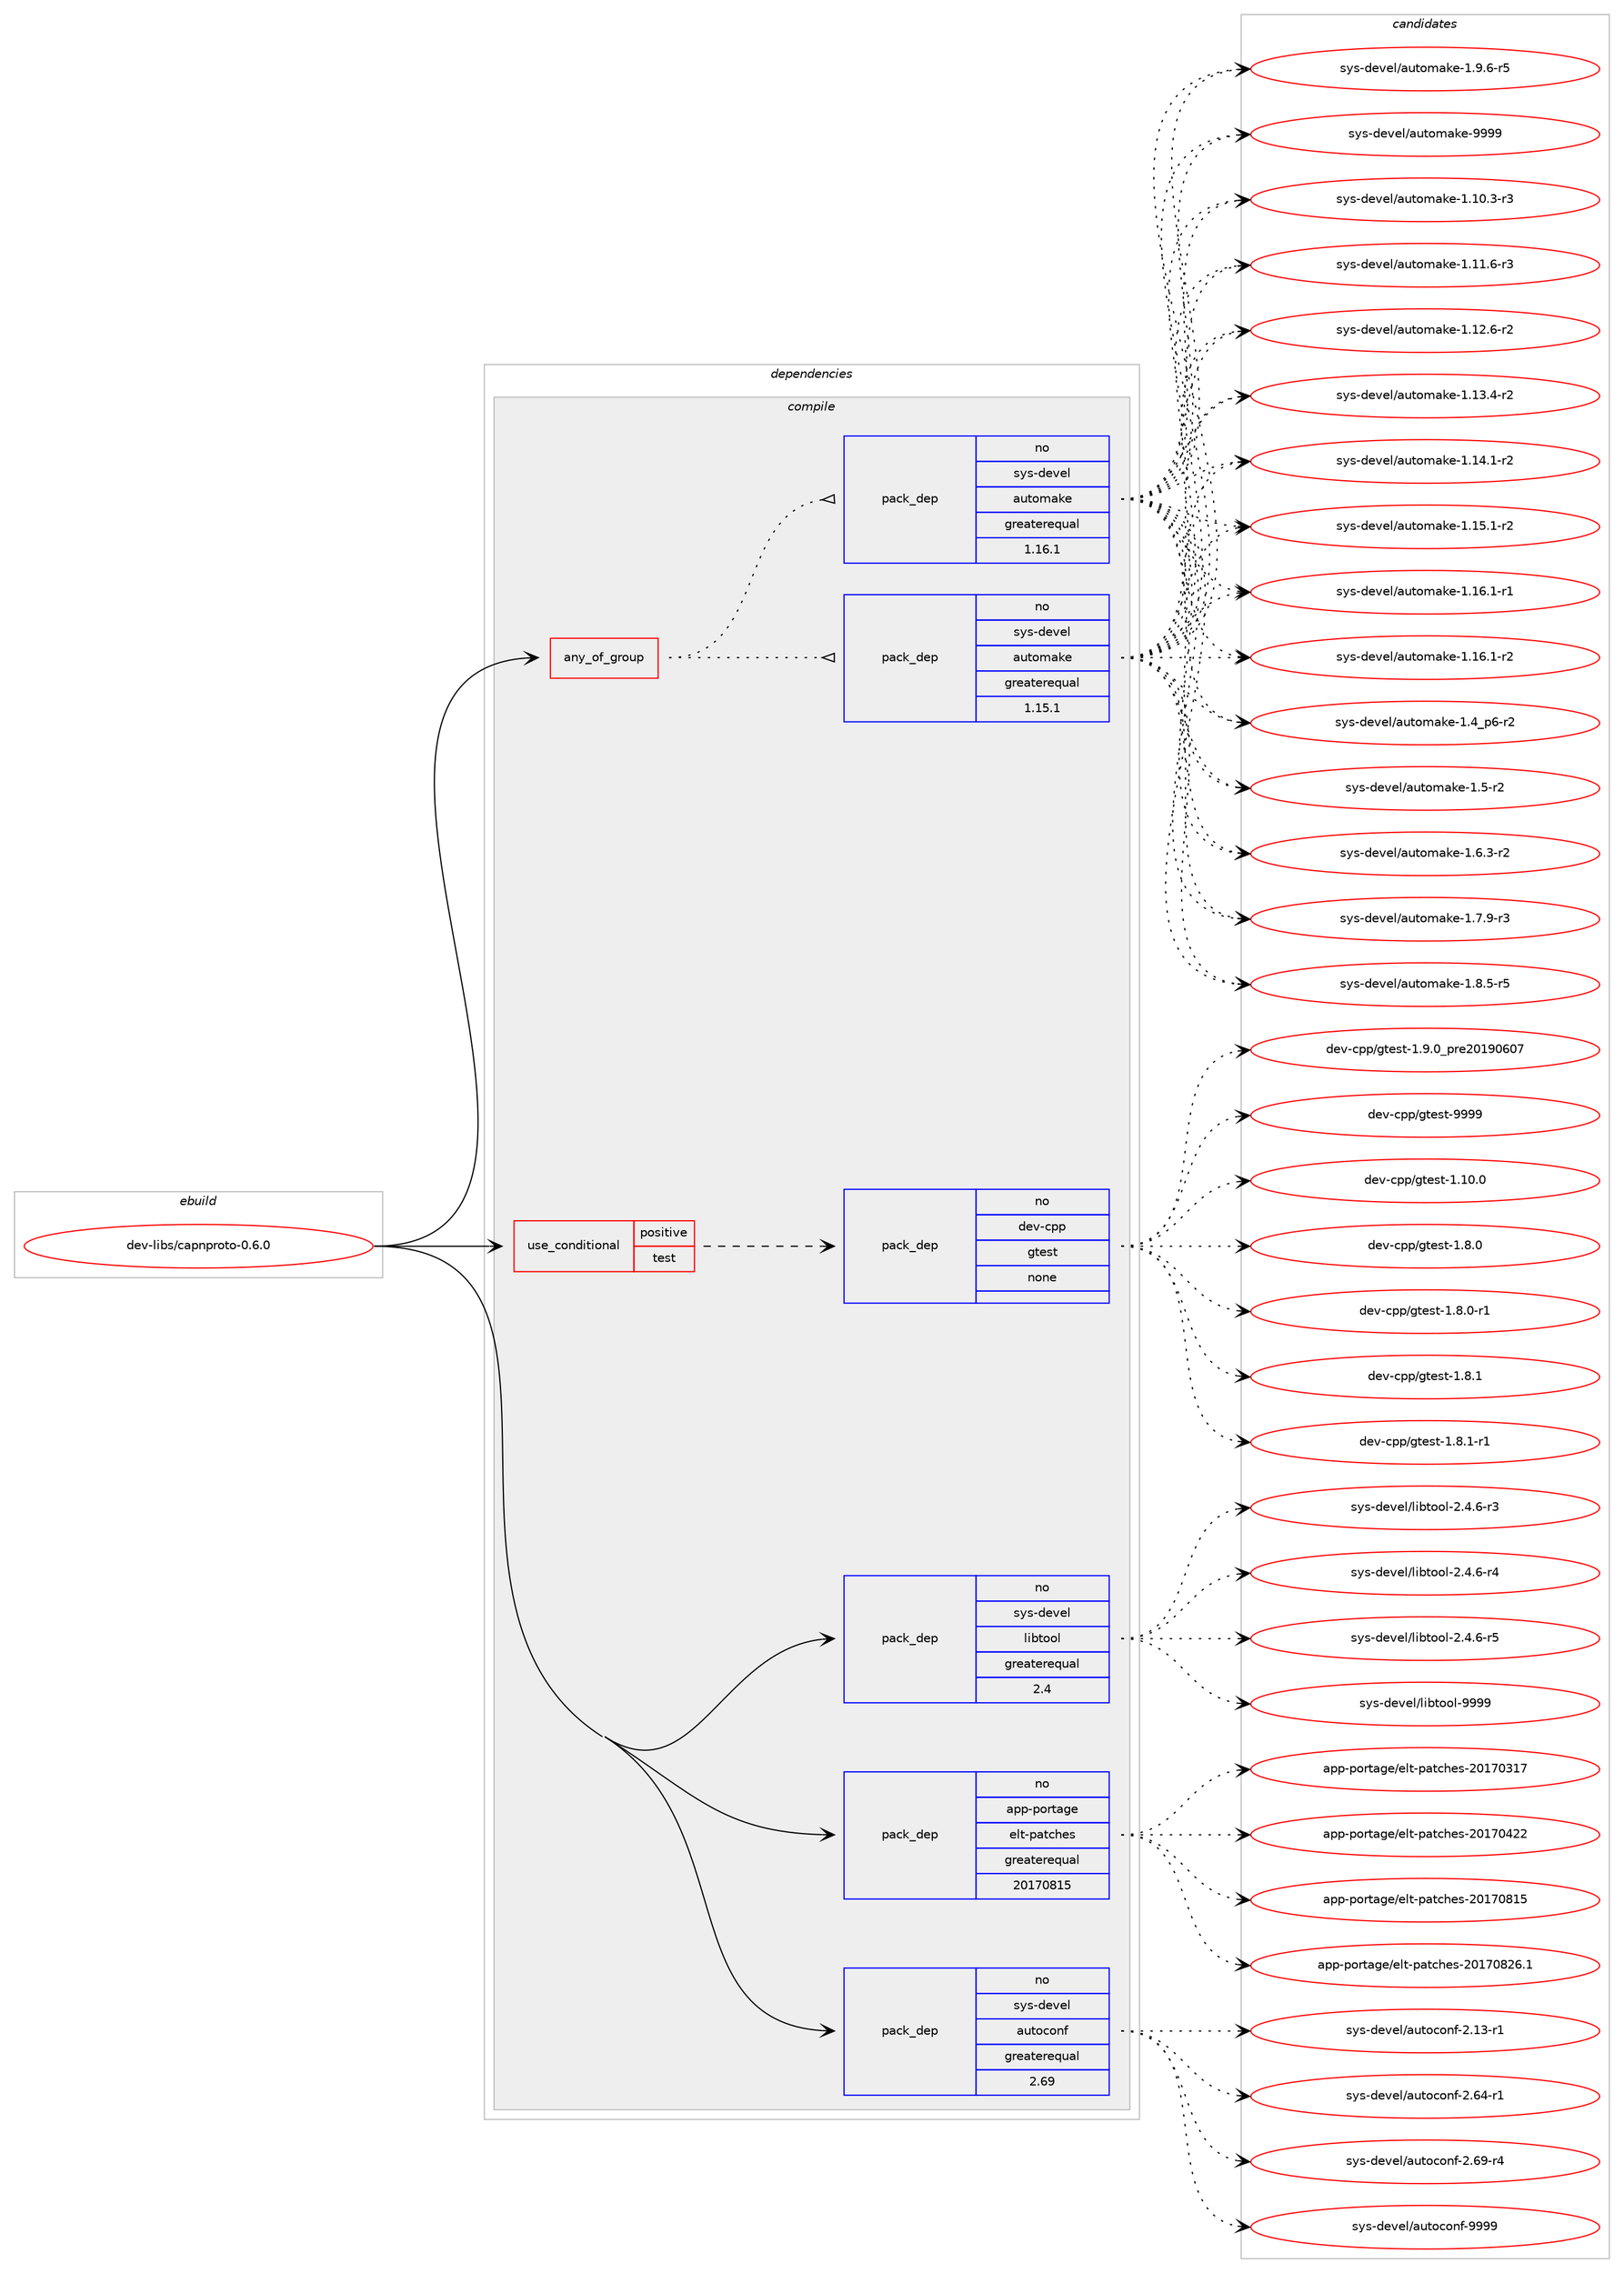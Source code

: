 digraph prolog {

# *************
# Graph options
# *************

newrank=true;
concentrate=true;
compound=true;
graph [rankdir=LR,fontname=Helvetica,fontsize=10,ranksep=1.5];#, ranksep=2.5, nodesep=0.2];
edge  [arrowhead=vee];
node  [fontname=Helvetica,fontsize=10];

# **********
# The ebuild
# **********

subgraph cluster_leftcol {
color=gray;
rank=same;
label=<<i>ebuild</i>>;
id [label="dev-libs/capnproto-0.6.0", color=red, width=4, href="../dev-libs/capnproto-0.6.0.svg"];
}

# ****************
# The dependencies
# ****************

subgraph cluster_midcol {
color=gray;
label=<<i>dependencies</i>>;
subgraph cluster_compile {
fillcolor="#eeeeee";
style=filled;
label=<<i>compile</i>>;
subgraph any11009 {
dependency562995 [label=<<TABLE BORDER="0" CELLBORDER="1" CELLSPACING="0" CELLPADDING="4"><TR><TD CELLPADDING="10">any_of_group</TD></TR></TABLE>>, shape=none, color=red];subgraph pack420443 {
dependency562996 [label=<<TABLE BORDER="0" CELLBORDER="1" CELLSPACING="0" CELLPADDING="4" WIDTH="220"><TR><TD ROWSPAN="6" CELLPADDING="30">pack_dep</TD></TR><TR><TD WIDTH="110">no</TD></TR><TR><TD>sys-devel</TD></TR><TR><TD>automake</TD></TR><TR><TD>greaterequal</TD></TR><TR><TD>1.16.1</TD></TR></TABLE>>, shape=none, color=blue];
}
dependency562995:e -> dependency562996:w [weight=20,style="dotted",arrowhead="oinv"];
subgraph pack420444 {
dependency562997 [label=<<TABLE BORDER="0" CELLBORDER="1" CELLSPACING="0" CELLPADDING="4" WIDTH="220"><TR><TD ROWSPAN="6" CELLPADDING="30">pack_dep</TD></TR><TR><TD WIDTH="110">no</TD></TR><TR><TD>sys-devel</TD></TR><TR><TD>automake</TD></TR><TR><TD>greaterequal</TD></TR><TR><TD>1.15.1</TD></TR></TABLE>>, shape=none, color=blue];
}
dependency562995:e -> dependency562997:w [weight=20,style="dotted",arrowhead="oinv"];
}
id:e -> dependency562995:w [weight=20,style="solid",arrowhead="vee"];
subgraph cond131186 {
dependency562998 [label=<<TABLE BORDER="0" CELLBORDER="1" CELLSPACING="0" CELLPADDING="4"><TR><TD ROWSPAN="3" CELLPADDING="10">use_conditional</TD></TR><TR><TD>positive</TD></TR><TR><TD>test</TD></TR></TABLE>>, shape=none, color=red];
subgraph pack420445 {
dependency562999 [label=<<TABLE BORDER="0" CELLBORDER="1" CELLSPACING="0" CELLPADDING="4" WIDTH="220"><TR><TD ROWSPAN="6" CELLPADDING="30">pack_dep</TD></TR><TR><TD WIDTH="110">no</TD></TR><TR><TD>dev-cpp</TD></TR><TR><TD>gtest</TD></TR><TR><TD>none</TD></TR><TR><TD></TD></TR></TABLE>>, shape=none, color=blue];
}
dependency562998:e -> dependency562999:w [weight=20,style="dashed",arrowhead="vee"];
}
id:e -> dependency562998:w [weight=20,style="solid",arrowhead="vee"];
subgraph pack420446 {
dependency563000 [label=<<TABLE BORDER="0" CELLBORDER="1" CELLSPACING="0" CELLPADDING="4" WIDTH="220"><TR><TD ROWSPAN="6" CELLPADDING="30">pack_dep</TD></TR><TR><TD WIDTH="110">no</TD></TR><TR><TD>app-portage</TD></TR><TR><TD>elt-patches</TD></TR><TR><TD>greaterequal</TD></TR><TR><TD>20170815</TD></TR></TABLE>>, shape=none, color=blue];
}
id:e -> dependency563000:w [weight=20,style="solid",arrowhead="vee"];
subgraph pack420447 {
dependency563001 [label=<<TABLE BORDER="0" CELLBORDER="1" CELLSPACING="0" CELLPADDING="4" WIDTH="220"><TR><TD ROWSPAN="6" CELLPADDING="30">pack_dep</TD></TR><TR><TD WIDTH="110">no</TD></TR><TR><TD>sys-devel</TD></TR><TR><TD>autoconf</TD></TR><TR><TD>greaterequal</TD></TR><TR><TD>2.69</TD></TR></TABLE>>, shape=none, color=blue];
}
id:e -> dependency563001:w [weight=20,style="solid",arrowhead="vee"];
subgraph pack420448 {
dependency563002 [label=<<TABLE BORDER="0" CELLBORDER="1" CELLSPACING="0" CELLPADDING="4" WIDTH="220"><TR><TD ROWSPAN="6" CELLPADDING="30">pack_dep</TD></TR><TR><TD WIDTH="110">no</TD></TR><TR><TD>sys-devel</TD></TR><TR><TD>libtool</TD></TR><TR><TD>greaterequal</TD></TR><TR><TD>2.4</TD></TR></TABLE>>, shape=none, color=blue];
}
id:e -> dependency563002:w [weight=20,style="solid",arrowhead="vee"];
}
subgraph cluster_compileandrun {
fillcolor="#eeeeee";
style=filled;
label=<<i>compile and run</i>>;
}
subgraph cluster_run {
fillcolor="#eeeeee";
style=filled;
label=<<i>run</i>>;
}
}

# **************
# The candidates
# **************

subgraph cluster_choices {
rank=same;
color=gray;
label=<<i>candidates</i>>;

subgraph choice420443 {
color=black;
nodesep=1;
choice11512111545100101118101108479711711611110997107101454946494846514511451 [label="sys-devel/automake-1.10.3-r3", color=red, width=4,href="../sys-devel/automake-1.10.3-r3.svg"];
choice11512111545100101118101108479711711611110997107101454946494946544511451 [label="sys-devel/automake-1.11.6-r3", color=red, width=4,href="../sys-devel/automake-1.11.6-r3.svg"];
choice11512111545100101118101108479711711611110997107101454946495046544511450 [label="sys-devel/automake-1.12.6-r2", color=red, width=4,href="../sys-devel/automake-1.12.6-r2.svg"];
choice11512111545100101118101108479711711611110997107101454946495146524511450 [label="sys-devel/automake-1.13.4-r2", color=red, width=4,href="../sys-devel/automake-1.13.4-r2.svg"];
choice11512111545100101118101108479711711611110997107101454946495246494511450 [label="sys-devel/automake-1.14.1-r2", color=red, width=4,href="../sys-devel/automake-1.14.1-r2.svg"];
choice11512111545100101118101108479711711611110997107101454946495346494511450 [label="sys-devel/automake-1.15.1-r2", color=red, width=4,href="../sys-devel/automake-1.15.1-r2.svg"];
choice11512111545100101118101108479711711611110997107101454946495446494511449 [label="sys-devel/automake-1.16.1-r1", color=red, width=4,href="../sys-devel/automake-1.16.1-r1.svg"];
choice11512111545100101118101108479711711611110997107101454946495446494511450 [label="sys-devel/automake-1.16.1-r2", color=red, width=4,href="../sys-devel/automake-1.16.1-r2.svg"];
choice115121115451001011181011084797117116111109971071014549465295112544511450 [label="sys-devel/automake-1.4_p6-r2", color=red, width=4,href="../sys-devel/automake-1.4_p6-r2.svg"];
choice11512111545100101118101108479711711611110997107101454946534511450 [label="sys-devel/automake-1.5-r2", color=red, width=4,href="../sys-devel/automake-1.5-r2.svg"];
choice115121115451001011181011084797117116111109971071014549465446514511450 [label="sys-devel/automake-1.6.3-r2", color=red, width=4,href="../sys-devel/automake-1.6.3-r2.svg"];
choice115121115451001011181011084797117116111109971071014549465546574511451 [label="sys-devel/automake-1.7.9-r3", color=red, width=4,href="../sys-devel/automake-1.7.9-r3.svg"];
choice115121115451001011181011084797117116111109971071014549465646534511453 [label="sys-devel/automake-1.8.5-r5", color=red, width=4,href="../sys-devel/automake-1.8.5-r5.svg"];
choice115121115451001011181011084797117116111109971071014549465746544511453 [label="sys-devel/automake-1.9.6-r5", color=red, width=4,href="../sys-devel/automake-1.9.6-r5.svg"];
choice115121115451001011181011084797117116111109971071014557575757 [label="sys-devel/automake-9999", color=red, width=4,href="../sys-devel/automake-9999.svg"];
dependency562996:e -> choice11512111545100101118101108479711711611110997107101454946494846514511451:w [style=dotted,weight="100"];
dependency562996:e -> choice11512111545100101118101108479711711611110997107101454946494946544511451:w [style=dotted,weight="100"];
dependency562996:e -> choice11512111545100101118101108479711711611110997107101454946495046544511450:w [style=dotted,weight="100"];
dependency562996:e -> choice11512111545100101118101108479711711611110997107101454946495146524511450:w [style=dotted,weight="100"];
dependency562996:e -> choice11512111545100101118101108479711711611110997107101454946495246494511450:w [style=dotted,weight="100"];
dependency562996:e -> choice11512111545100101118101108479711711611110997107101454946495346494511450:w [style=dotted,weight="100"];
dependency562996:e -> choice11512111545100101118101108479711711611110997107101454946495446494511449:w [style=dotted,weight="100"];
dependency562996:e -> choice11512111545100101118101108479711711611110997107101454946495446494511450:w [style=dotted,weight="100"];
dependency562996:e -> choice115121115451001011181011084797117116111109971071014549465295112544511450:w [style=dotted,weight="100"];
dependency562996:e -> choice11512111545100101118101108479711711611110997107101454946534511450:w [style=dotted,weight="100"];
dependency562996:e -> choice115121115451001011181011084797117116111109971071014549465446514511450:w [style=dotted,weight="100"];
dependency562996:e -> choice115121115451001011181011084797117116111109971071014549465546574511451:w [style=dotted,weight="100"];
dependency562996:e -> choice115121115451001011181011084797117116111109971071014549465646534511453:w [style=dotted,weight="100"];
dependency562996:e -> choice115121115451001011181011084797117116111109971071014549465746544511453:w [style=dotted,weight="100"];
dependency562996:e -> choice115121115451001011181011084797117116111109971071014557575757:w [style=dotted,weight="100"];
}
subgraph choice420444 {
color=black;
nodesep=1;
choice11512111545100101118101108479711711611110997107101454946494846514511451 [label="sys-devel/automake-1.10.3-r3", color=red, width=4,href="../sys-devel/automake-1.10.3-r3.svg"];
choice11512111545100101118101108479711711611110997107101454946494946544511451 [label="sys-devel/automake-1.11.6-r3", color=red, width=4,href="../sys-devel/automake-1.11.6-r3.svg"];
choice11512111545100101118101108479711711611110997107101454946495046544511450 [label="sys-devel/automake-1.12.6-r2", color=red, width=4,href="../sys-devel/automake-1.12.6-r2.svg"];
choice11512111545100101118101108479711711611110997107101454946495146524511450 [label="sys-devel/automake-1.13.4-r2", color=red, width=4,href="../sys-devel/automake-1.13.4-r2.svg"];
choice11512111545100101118101108479711711611110997107101454946495246494511450 [label="sys-devel/automake-1.14.1-r2", color=red, width=4,href="../sys-devel/automake-1.14.1-r2.svg"];
choice11512111545100101118101108479711711611110997107101454946495346494511450 [label="sys-devel/automake-1.15.1-r2", color=red, width=4,href="../sys-devel/automake-1.15.1-r2.svg"];
choice11512111545100101118101108479711711611110997107101454946495446494511449 [label="sys-devel/automake-1.16.1-r1", color=red, width=4,href="../sys-devel/automake-1.16.1-r1.svg"];
choice11512111545100101118101108479711711611110997107101454946495446494511450 [label="sys-devel/automake-1.16.1-r2", color=red, width=4,href="../sys-devel/automake-1.16.1-r2.svg"];
choice115121115451001011181011084797117116111109971071014549465295112544511450 [label="sys-devel/automake-1.4_p6-r2", color=red, width=4,href="../sys-devel/automake-1.4_p6-r2.svg"];
choice11512111545100101118101108479711711611110997107101454946534511450 [label="sys-devel/automake-1.5-r2", color=red, width=4,href="../sys-devel/automake-1.5-r2.svg"];
choice115121115451001011181011084797117116111109971071014549465446514511450 [label="sys-devel/automake-1.6.3-r2", color=red, width=4,href="../sys-devel/automake-1.6.3-r2.svg"];
choice115121115451001011181011084797117116111109971071014549465546574511451 [label="sys-devel/automake-1.7.9-r3", color=red, width=4,href="../sys-devel/automake-1.7.9-r3.svg"];
choice115121115451001011181011084797117116111109971071014549465646534511453 [label="sys-devel/automake-1.8.5-r5", color=red, width=4,href="../sys-devel/automake-1.8.5-r5.svg"];
choice115121115451001011181011084797117116111109971071014549465746544511453 [label="sys-devel/automake-1.9.6-r5", color=red, width=4,href="../sys-devel/automake-1.9.6-r5.svg"];
choice115121115451001011181011084797117116111109971071014557575757 [label="sys-devel/automake-9999", color=red, width=4,href="../sys-devel/automake-9999.svg"];
dependency562997:e -> choice11512111545100101118101108479711711611110997107101454946494846514511451:w [style=dotted,weight="100"];
dependency562997:e -> choice11512111545100101118101108479711711611110997107101454946494946544511451:w [style=dotted,weight="100"];
dependency562997:e -> choice11512111545100101118101108479711711611110997107101454946495046544511450:w [style=dotted,weight="100"];
dependency562997:e -> choice11512111545100101118101108479711711611110997107101454946495146524511450:w [style=dotted,weight="100"];
dependency562997:e -> choice11512111545100101118101108479711711611110997107101454946495246494511450:w [style=dotted,weight="100"];
dependency562997:e -> choice11512111545100101118101108479711711611110997107101454946495346494511450:w [style=dotted,weight="100"];
dependency562997:e -> choice11512111545100101118101108479711711611110997107101454946495446494511449:w [style=dotted,weight="100"];
dependency562997:e -> choice11512111545100101118101108479711711611110997107101454946495446494511450:w [style=dotted,weight="100"];
dependency562997:e -> choice115121115451001011181011084797117116111109971071014549465295112544511450:w [style=dotted,weight="100"];
dependency562997:e -> choice11512111545100101118101108479711711611110997107101454946534511450:w [style=dotted,weight="100"];
dependency562997:e -> choice115121115451001011181011084797117116111109971071014549465446514511450:w [style=dotted,weight="100"];
dependency562997:e -> choice115121115451001011181011084797117116111109971071014549465546574511451:w [style=dotted,weight="100"];
dependency562997:e -> choice115121115451001011181011084797117116111109971071014549465646534511453:w [style=dotted,weight="100"];
dependency562997:e -> choice115121115451001011181011084797117116111109971071014549465746544511453:w [style=dotted,weight="100"];
dependency562997:e -> choice115121115451001011181011084797117116111109971071014557575757:w [style=dotted,weight="100"];
}
subgraph choice420445 {
color=black;
nodesep=1;
choice10010111845991121124710311610111511645494649484648 [label="dev-cpp/gtest-1.10.0", color=red, width=4,href="../dev-cpp/gtest-1.10.0.svg"];
choice100101118459911211247103116101115116454946564648 [label="dev-cpp/gtest-1.8.0", color=red, width=4,href="../dev-cpp/gtest-1.8.0.svg"];
choice1001011184599112112471031161011151164549465646484511449 [label="dev-cpp/gtest-1.8.0-r1", color=red, width=4,href="../dev-cpp/gtest-1.8.0-r1.svg"];
choice100101118459911211247103116101115116454946564649 [label="dev-cpp/gtest-1.8.1", color=red, width=4,href="../dev-cpp/gtest-1.8.1.svg"];
choice1001011184599112112471031161011151164549465646494511449 [label="dev-cpp/gtest-1.8.1-r1", color=red, width=4,href="../dev-cpp/gtest-1.8.1-r1.svg"];
choice100101118459911211247103116101115116454946574648951121141015048495748544855 [label="dev-cpp/gtest-1.9.0_pre20190607", color=red, width=4,href="../dev-cpp/gtest-1.9.0_pre20190607.svg"];
choice1001011184599112112471031161011151164557575757 [label="dev-cpp/gtest-9999", color=red, width=4,href="../dev-cpp/gtest-9999.svg"];
dependency562999:e -> choice10010111845991121124710311610111511645494649484648:w [style=dotted,weight="100"];
dependency562999:e -> choice100101118459911211247103116101115116454946564648:w [style=dotted,weight="100"];
dependency562999:e -> choice1001011184599112112471031161011151164549465646484511449:w [style=dotted,weight="100"];
dependency562999:e -> choice100101118459911211247103116101115116454946564649:w [style=dotted,weight="100"];
dependency562999:e -> choice1001011184599112112471031161011151164549465646494511449:w [style=dotted,weight="100"];
dependency562999:e -> choice100101118459911211247103116101115116454946574648951121141015048495748544855:w [style=dotted,weight="100"];
dependency562999:e -> choice1001011184599112112471031161011151164557575757:w [style=dotted,weight="100"];
}
subgraph choice420446 {
color=black;
nodesep=1;
choice97112112451121111141169710310147101108116451129711699104101115455048495548514955 [label="app-portage/elt-patches-20170317", color=red, width=4,href="../app-portage/elt-patches-20170317.svg"];
choice97112112451121111141169710310147101108116451129711699104101115455048495548525050 [label="app-portage/elt-patches-20170422", color=red, width=4,href="../app-portage/elt-patches-20170422.svg"];
choice97112112451121111141169710310147101108116451129711699104101115455048495548564953 [label="app-portage/elt-patches-20170815", color=red, width=4,href="../app-portage/elt-patches-20170815.svg"];
choice971121124511211111411697103101471011081164511297116991041011154550484955485650544649 [label="app-portage/elt-patches-20170826.1", color=red, width=4,href="../app-portage/elt-patches-20170826.1.svg"];
dependency563000:e -> choice97112112451121111141169710310147101108116451129711699104101115455048495548514955:w [style=dotted,weight="100"];
dependency563000:e -> choice97112112451121111141169710310147101108116451129711699104101115455048495548525050:w [style=dotted,weight="100"];
dependency563000:e -> choice97112112451121111141169710310147101108116451129711699104101115455048495548564953:w [style=dotted,weight="100"];
dependency563000:e -> choice971121124511211111411697103101471011081164511297116991041011154550484955485650544649:w [style=dotted,weight="100"];
}
subgraph choice420447 {
color=black;
nodesep=1;
choice1151211154510010111810110847971171161119911111010245504649514511449 [label="sys-devel/autoconf-2.13-r1", color=red, width=4,href="../sys-devel/autoconf-2.13-r1.svg"];
choice1151211154510010111810110847971171161119911111010245504654524511449 [label="sys-devel/autoconf-2.64-r1", color=red, width=4,href="../sys-devel/autoconf-2.64-r1.svg"];
choice1151211154510010111810110847971171161119911111010245504654574511452 [label="sys-devel/autoconf-2.69-r4", color=red, width=4,href="../sys-devel/autoconf-2.69-r4.svg"];
choice115121115451001011181011084797117116111991111101024557575757 [label="sys-devel/autoconf-9999", color=red, width=4,href="../sys-devel/autoconf-9999.svg"];
dependency563001:e -> choice1151211154510010111810110847971171161119911111010245504649514511449:w [style=dotted,weight="100"];
dependency563001:e -> choice1151211154510010111810110847971171161119911111010245504654524511449:w [style=dotted,weight="100"];
dependency563001:e -> choice1151211154510010111810110847971171161119911111010245504654574511452:w [style=dotted,weight="100"];
dependency563001:e -> choice115121115451001011181011084797117116111991111101024557575757:w [style=dotted,weight="100"];
}
subgraph choice420448 {
color=black;
nodesep=1;
choice1151211154510010111810110847108105981161111111084550465246544511451 [label="sys-devel/libtool-2.4.6-r3", color=red, width=4,href="../sys-devel/libtool-2.4.6-r3.svg"];
choice1151211154510010111810110847108105981161111111084550465246544511452 [label="sys-devel/libtool-2.4.6-r4", color=red, width=4,href="../sys-devel/libtool-2.4.6-r4.svg"];
choice1151211154510010111810110847108105981161111111084550465246544511453 [label="sys-devel/libtool-2.4.6-r5", color=red, width=4,href="../sys-devel/libtool-2.4.6-r5.svg"];
choice1151211154510010111810110847108105981161111111084557575757 [label="sys-devel/libtool-9999", color=red, width=4,href="../sys-devel/libtool-9999.svg"];
dependency563002:e -> choice1151211154510010111810110847108105981161111111084550465246544511451:w [style=dotted,weight="100"];
dependency563002:e -> choice1151211154510010111810110847108105981161111111084550465246544511452:w [style=dotted,weight="100"];
dependency563002:e -> choice1151211154510010111810110847108105981161111111084550465246544511453:w [style=dotted,weight="100"];
dependency563002:e -> choice1151211154510010111810110847108105981161111111084557575757:w [style=dotted,weight="100"];
}
}

}

